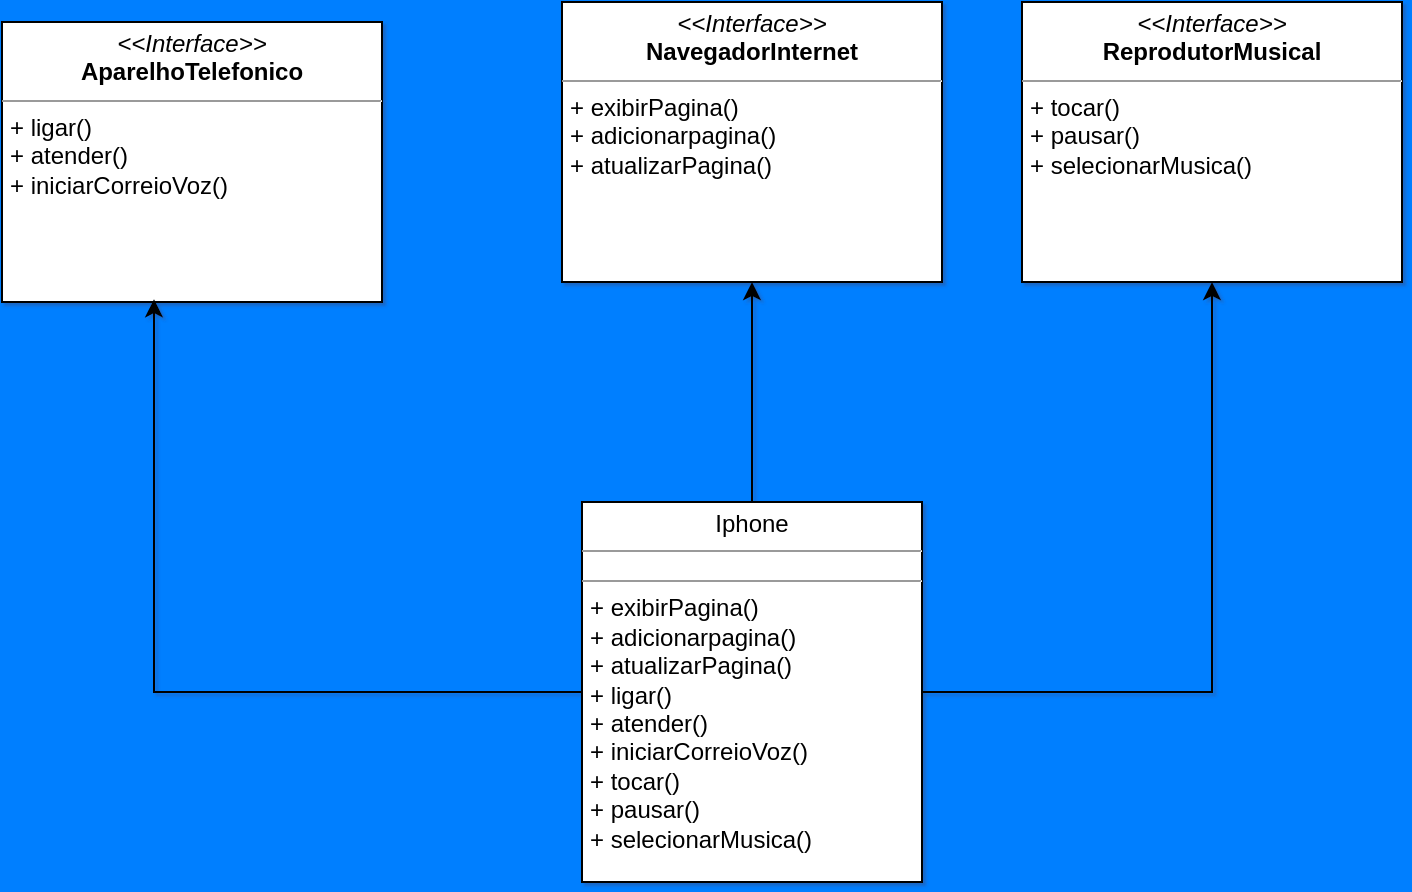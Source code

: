 <mxfile version="22.0.4" type="google">
  <diagram id="C5RBs43oDa-KdzZeNtuy" name="Page-1">
    <mxGraphModel grid="1" page="1" gridSize="10" guides="1" tooltips="1" connect="1" arrows="1" fold="1" pageScale="1" pageWidth="827" pageHeight="1169" background="#007FFF" math="0" shadow="1">
      <root>
        <mxCell id="WIyWlLk6GJQsqaUBKTNV-0" />
        <mxCell id="WIyWlLk6GJQsqaUBKTNV-1" parent="WIyWlLk6GJQsqaUBKTNV-0" />
        <mxCell id="64Zah2TZONLSyQZPpvrb-0" value="&lt;p style=&quot;margin:0px;margin-top:4px;text-align:center;&quot;&gt;&lt;i&gt;&amp;lt;&amp;lt;Interface&amp;gt;&amp;gt;&lt;/i&gt;&lt;br&gt;&lt;b&gt;AparelhoTelefonico&lt;/b&gt;&lt;/p&gt;&lt;hr size=&quot;1&quot;&gt;&lt;p style=&quot;margin:0px;margin-left:4px;&quot;&gt;&lt;/p&gt;&lt;p style=&quot;margin:0px;margin-left:4px;&quot;&gt;+ ligar()&lt;br&gt;+ atender()&lt;/p&gt;&lt;p style=&quot;margin:0px;margin-left:4px;&quot;&gt;+ iniciarCorreioVoz()&lt;/p&gt;" style="verticalAlign=top;align=left;overflow=fill;fontSize=12;fontFamily=Helvetica;html=1;whiteSpace=wrap;" vertex="1" parent="WIyWlLk6GJQsqaUBKTNV-1">
          <mxGeometry x="120" y="40" width="190" height="140" as="geometry" />
        </mxCell>
        <mxCell id="64Zah2TZONLSyQZPpvrb-1" value="&lt;p style=&quot;margin:0px;margin-top:4px;text-align:center;&quot;&gt;&lt;i&gt;&amp;lt;&amp;lt;Interface&amp;gt;&amp;gt;&lt;/i&gt;&lt;br&gt;&lt;b&gt;ReprodutorMusical&lt;/b&gt;&lt;/p&gt;&lt;hr size=&quot;1&quot;&gt;&lt;p style=&quot;margin:0px;margin-left:4px;&quot;&gt;&lt;/p&gt;&lt;p style=&quot;margin:0px;margin-left:4px;&quot;&gt;+ tocar()&lt;br&gt;+ pausar()&lt;/p&gt;&lt;p style=&quot;margin:0px;margin-left:4px;&quot;&gt;+ selecionarMusica()&lt;/p&gt;" style="verticalAlign=top;align=left;overflow=fill;fontSize=12;fontFamily=Helvetica;html=1;whiteSpace=wrap;" vertex="1" parent="WIyWlLk6GJQsqaUBKTNV-1">
          <mxGeometry x="630" y="30" width="190" height="140" as="geometry" />
        </mxCell>
        <mxCell id="64Zah2TZONLSyQZPpvrb-2" value="&lt;p style=&quot;margin:0px;margin-top:4px;text-align:center;&quot;&gt;&lt;i&gt;&amp;lt;&amp;lt;Interface&amp;gt;&amp;gt;&lt;/i&gt;&lt;br&gt;&lt;b&gt;NavegadorInternet&lt;/b&gt;&lt;/p&gt;&lt;hr size=&quot;1&quot;&gt;&lt;p style=&quot;margin:0px;margin-left:4px;&quot;&gt;&lt;/p&gt;&lt;p style=&quot;margin:0px;margin-left:4px;&quot;&gt;+ exibirPagina()&lt;br&gt;+ adicionarpagina()&lt;/p&gt;&lt;p style=&quot;margin:0px;margin-left:4px;&quot;&gt;+ atualizarPagina()&lt;/p&gt;" style="verticalAlign=top;align=left;overflow=fill;fontSize=12;fontFamily=Helvetica;html=1;whiteSpace=wrap;" vertex="1" parent="WIyWlLk6GJQsqaUBKTNV-1">
          <mxGeometry x="400" y="30" width="190" height="140" as="geometry" />
        </mxCell>
        <mxCell id="64Zah2TZONLSyQZPpvrb-8" style="edgeStyle=orthogonalEdgeStyle;rounded=0;orthogonalLoop=1;jettySize=auto;html=1;entryX=0.5;entryY=1;entryDx=0;entryDy=0;" edge="1" parent="WIyWlLk6GJQsqaUBKTNV-1" source="64Zah2TZONLSyQZPpvrb-7" target="64Zah2TZONLSyQZPpvrb-2">
          <mxGeometry relative="1" as="geometry" />
        </mxCell>
        <mxCell id="64Zah2TZONLSyQZPpvrb-12" style="edgeStyle=orthogonalEdgeStyle;rounded=0;orthogonalLoop=1;jettySize=auto;html=1;entryX=0.5;entryY=1;entryDx=0;entryDy=0;" edge="1" parent="WIyWlLk6GJQsqaUBKTNV-1" source="64Zah2TZONLSyQZPpvrb-7" target="64Zah2TZONLSyQZPpvrb-1">
          <mxGeometry relative="1" as="geometry" />
        </mxCell>
        <mxCell id="64Zah2TZONLSyQZPpvrb-7" value="&lt;p style=&quot;margin:0px;margin-top:4px;text-align:center;&quot;&gt;Iphone&lt;/p&gt;&lt;hr size=&quot;1&quot;&gt;&lt;div style=&quot;height:2px;&quot;&gt;&lt;/div&gt;&lt;hr size=&quot;1&quot;&gt;&lt;div style=&quot;height:2px;&quot;&gt;&lt;p style=&quot;border-color: var(--border-color); margin: 0px 0px 0px 4px;&quot;&gt;+ exibirPagina()&lt;br style=&quot;border-color: var(--border-color);&quot;&gt;+ adicionarpagina()&lt;/p&gt;&lt;p style=&quot;border-color: var(--border-color); margin: 0px 0px 0px 4px;&quot;&gt;+ atualizarPagina()&lt;/p&gt;&lt;p style=&quot;border-color: var(--border-color); margin: 0px 0px 0px 4px;&quot;&gt;+ ligar()&lt;br style=&quot;border-color: var(--border-color);&quot;&gt;+ atender()&lt;/p&gt;&lt;p style=&quot;border-color: var(--border-color); margin: 0px 0px 0px 4px;&quot;&gt;+ iniciarCorreioVoz()&lt;/p&gt;&lt;p style=&quot;border-color: var(--border-color); margin: 0px 0px 0px 4px;&quot;&gt;+ tocar()&lt;br style=&quot;border-color: var(--border-color);&quot;&gt;+ pausar()&lt;/p&gt;&lt;p style=&quot;border-color: var(--border-color); margin: 0px 0px 0px 4px;&quot;&gt;+ selecionarMusica()&lt;/p&gt;&lt;/div&gt;" style="verticalAlign=top;align=left;overflow=fill;fontSize=12;fontFamily=Helvetica;html=1;whiteSpace=wrap;" vertex="1" parent="WIyWlLk6GJQsqaUBKTNV-1">
          <mxGeometry x="410" y="280" width="170" height="190" as="geometry" />
        </mxCell>
        <mxCell id="64Zah2TZONLSyQZPpvrb-13" style="edgeStyle=orthogonalEdgeStyle;rounded=0;orthogonalLoop=1;jettySize=auto;html=1;entryX=0.4;entryY=0.99;entryDx=0;entryDy=0;entryPerimeter=0;" edge="1" parent="WIyWlLk6GJQsqaUBKTNV-1" source="64Zah2TZONLSyQZPpvrb-7" target="64Zah2TZONLSyQZPpvrb-0">
          <mxGeometry relative="1" as="geometry" />
        </mxCell>
      </root>
    </mxGraphModel>
  </diagram>
</mxfile>
